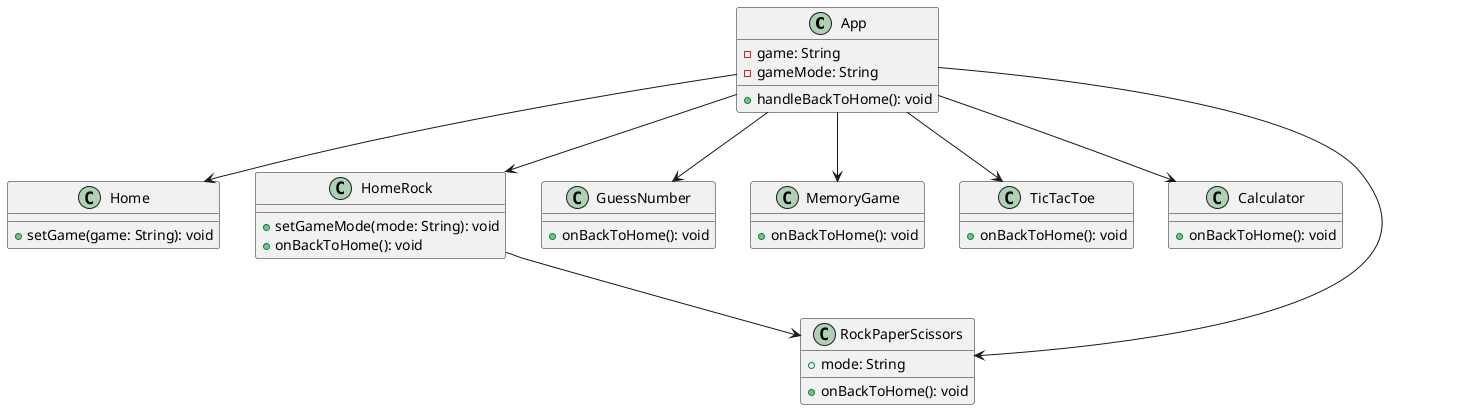 
@startuml
class App {
    - game: String
    - gameMode: String
    + handleBackToHome(): void
}

class Home {
    + setGame(game: String): void
}

class HomeRock {
    + setGameMode(mode: String): void
    + onBackToHome(): void
}

class GuessNumber {
    + onBackToHome(): void
}

class MemoryGame {
    + onBackToHome(): void
}

class TicTacToe {
    + onBackToHome(): void
}

class Calculator {
    + onBackToHome(): void
}

class RockPaperScissors {
    + mode: String
    + onBackToHome(): void
}

App --> Home
App --> Calculator
App --> TicTacToe
App --> HomeRock
App --> RockPaperScissors
App --> GuessNumber
App --> MemoryGame
HomeRock --> RockPaperScissors
@enduml
